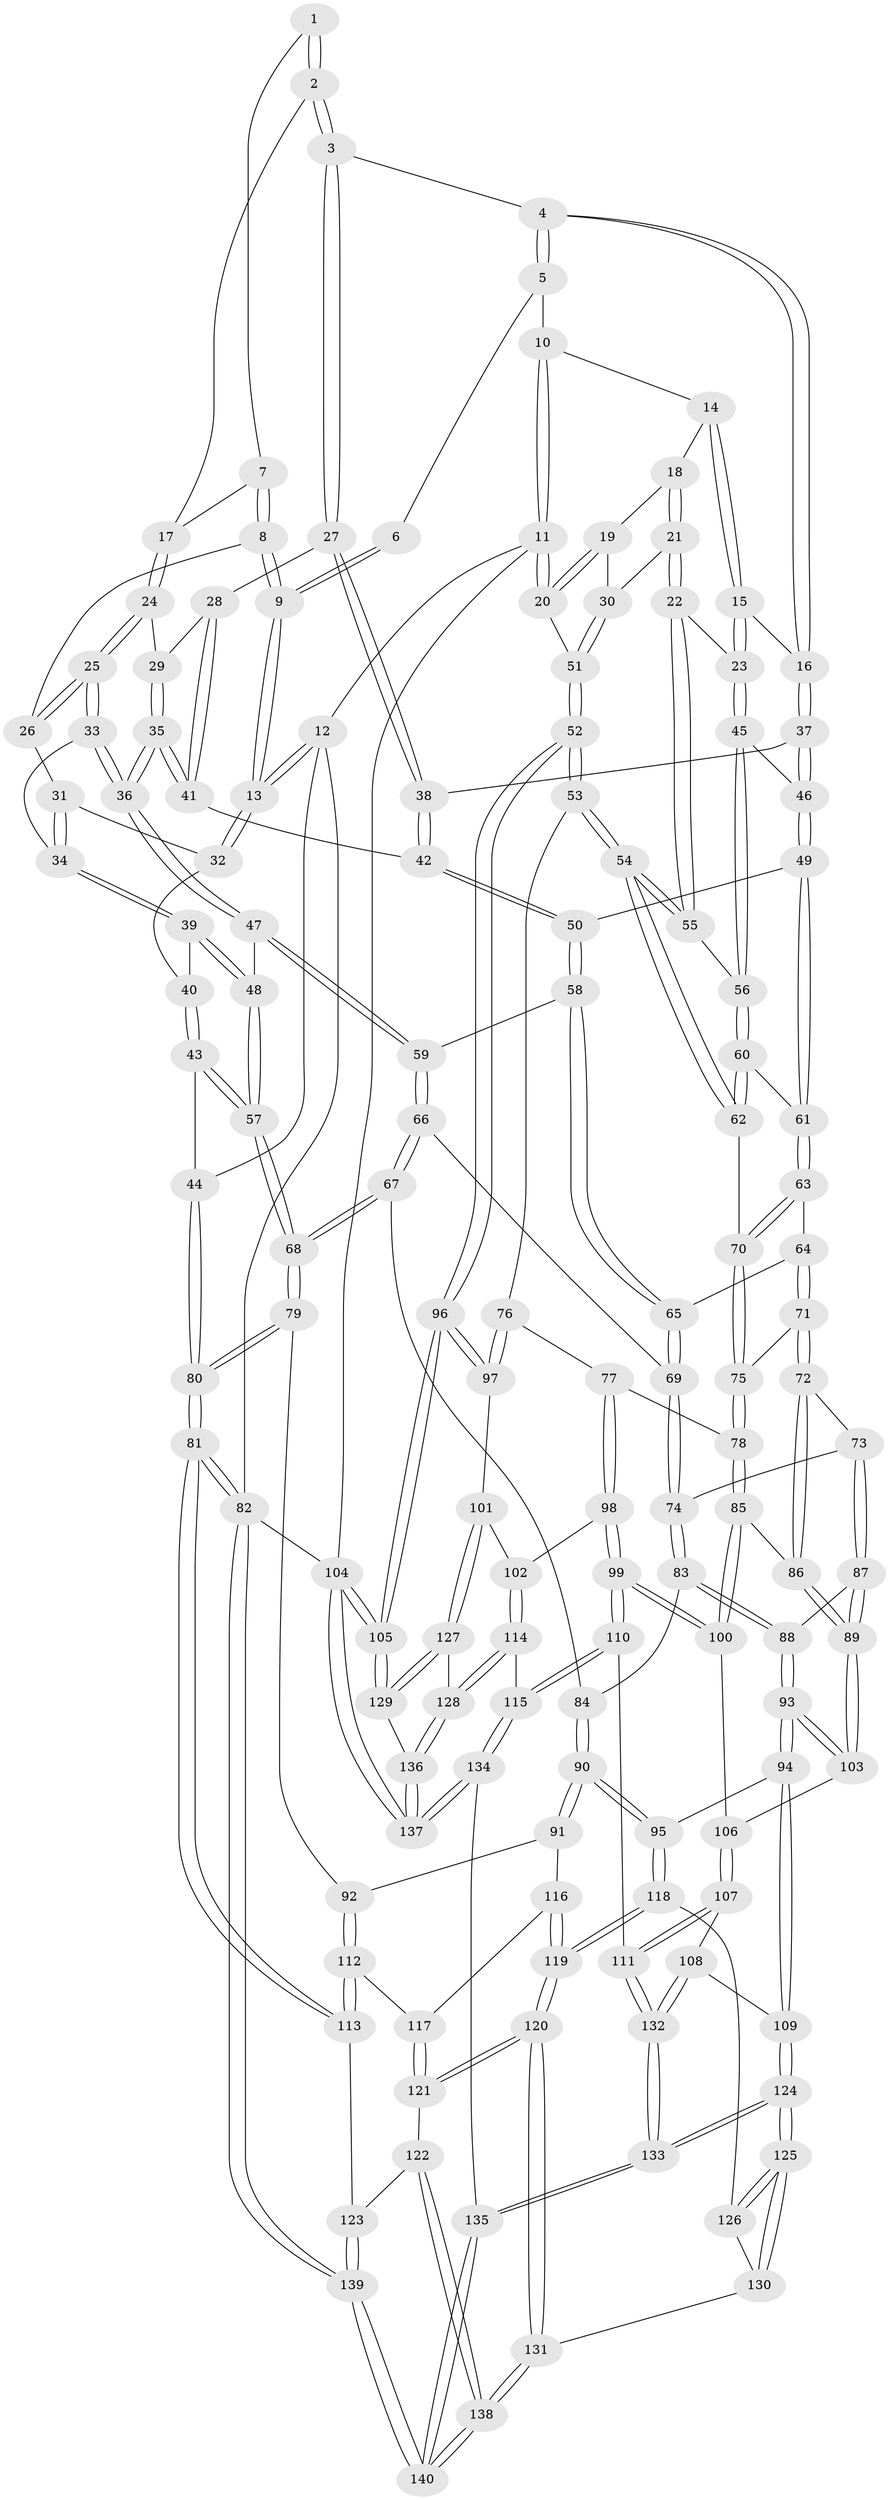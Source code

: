 // coarse degree distribution, {4: 0.6428571428571429, 5: 0.10714285714285714, 3: 0.25}
// Generated by graph-tools (version 1.1) at 2025/38/03/04/25 23:38:22]
// undirected, 140 vertices, 347 edges
graph export_dot {
  node [color=gray90,style=filled];
  1 [pos="+0.3679186942467032+0.04771920364164991"];
  2 [pos="+0.3887670051791187+0.09045761884879544"];
  3 [pos="+0.4967674283079125+0.12179413583768238"];
  4 [pos="+0.5887108139470327+0.07106443672483327"];
  5 [pos="+0.6729694870331874+0"];
  6 [pos="+0.32981648371174477+0"];
  7 [pos="+0.17862742731791922+0.0320908994049266"];
  8 [pos="+0.13496751388142803+0.01718845913015768"];
  9 [pos="+0+0"];
  10 [pos="+0.6735485211895306+0"];
  11 [pos="+1+0"];
  12 [pos="+0+0"];
  13 [pos="+0+0"];
  14 [pos="+0.8279691001220344+0.09852249582238153"];
  15 [pos="+0.6975145632649397+0.21064214713412266"];
  16 [pos="+0.6651887371748471+0.1906993975216858"];
  17 [pos="+0.34034666110179984+0.11850198372552857"];
  18 [pos="+0.8405184038357275+0.1073477212257416"];
  19 [pos="+0.9293698839161529+0.11335102662109495"];
  20 [pos="+1+0"];
  21 [pos="+0.8299512109903842+0.25855966731455066"];
  22 [pos="+0.8016317516816892+0.2635801052380448"];
  23 [pos="+0.7304082967084972+0.2452629062315439"];
  24 [pos="+0.30336555704705304+0.1787133795614793"];
  25 [pos="+0.24393480098920406+0.18766466827353404"];
  26 [pos="+0.1603377575622676+0.08223186407759646"];
  27 [pos="+0.4800664665147754+0.16503717833950138"];
  28 [pos="+0.4551723883566969+0.19301968184057539"];
  29 [pos="+0.32616326114923583+0.2049627206659727"];
  30 [pos="+0.8764457138964211+0.2655231654498137"];
  31 [pos="+0.1319607462915539+0.21058834853063407"];
  32 [pos="+0.054225383399119885+0.22032836581921708"];
  33 [pos="+0.22401467480550524+0.24430529068274923"];
  34 [pos="+0.178207396107289+0.28101030622109835"];
  35 [pos="+0.3499147163184797+0.29722490451408295"];
  36 [pos="+0.33825362593072167+0.31614954043798865"];
  37 [pos="+0.5791437352851703+0.30466465602291415"];
  38 [pos="+0.5182340922414937+0.2663214546093342"];
  39 [pos="+0.174856280628092+0.28857750516070974"];
  40 [pos="+0.060540485778212624+0.2720839428780651"];
  41 [pos="+0.4205638036776811+0.263415084863008"];
  42 [pos="+0.471643939912316+0.3241745684619387"];
  43 [pos="+0.03312690803157311+0.3133507437855604"];
  44 [pos="+0+0.29834566876706353"];
  45 [pos="+0.6846219480198388+0.36826604565058507"];
  46 [pos="+0.5776303371226346+0.3254661631704673"];
  47 [pos="+0.33204020195948075+0.3743448904943755"];
  48 [pos="+0.1800524762889933+0.3871394018958586"];
  49 [pos="+0.5389011442108944+0.37885590270369335"];
  50 [pos="+0.48087570791340356+0.37028499638453943"];
  51 [pos="+1+0.4220060540296887"];
  52 [pos="+1+0.5386023513973334"];
  53 [pos="+0.9112680032252513+0.5193446931635102"];
  54 [pos="+0.8416349153051675+0.4906622930957983"];
  55 [pos="+0.7951460899554343+0.38554492973954024"];
  56 [pos="+0.6849043482063386+0.37017359683589185"];
  57 [pos="+0.11815778531072445+0.4619164800203664"];
  58 [pos="+0.41660226836652015+0.41059059052564906"];
  59 [pos="+0.35276883013692983+0.39919647797873237"];
  60 [pos="+0.6791988304057998+0.39978119608457163"];
  61 [pos="+0.5771469615942205+0.44758854687905614"];
  62 [pos="+0.7413781680829837+0.4918742124128261"];
  63 [pos="+0.5767690772831641+0.4505097318828261"];
  64 [pos="+0.5688425129476972+0.4803103002915971"];
  65 [pos="+0.4364223629382358+0.4514529270615505"];
  66 [pos="+0.31079149516511256+0.5338412095351766"];
  67 [pos="+0.29183239326597005+0.5591970917790756"];
  68 [pos="+0.09459280121322278+0.5358221092476989"];
  69 [pos="+0.44278842834676635+0.517990000526172"];
  70 [pos="+0.7337551469922202+0.4978811093070194"];
  71 [pos="+0.5689330889468733+0.49861790954513374"];
  72 [pos="+0.5087709992728159+0.566774681075534"];
  73 [pos="+0.4892426791650485+0.5690657298108818"];
  74 [pos="+0.4810956643185974+0.5667414272176972"];
  75 [pos="+0.671576013910332+0.5608255745516774"];
  76 [pos="+0.7488212319445163+0.6435732647136453"];
  77 [pos="+0.7479088725838607+0.6436286063930019"];
  78 [pos="+0.6714064107332173+0.5673766518085374"];
  79 [pos="+0.08416789641900262+0.5446374869873332"];
  80 [pos="+0+0.5498030808809459"];
  81 [pos="+0+0.954518183673276"];
  82 [pos="+0+1"];
  83 [pos="+0.4005603575563204+0.6074980678561557"];
  84 [pos="+0.31392043308888545+0.5932828562438118"];
  85 [pos="+0.6072284101274353+0.6553639303801894"];
  86 [pos="+0.5633225575851666+0.6296872325647216"];
  87 [pos="+0.47915897949925906+0.6248020023779826"];
  88 [pos="+0.4201855157140436+0.6741107925838702"];
  89 [pos="+0.4870016431693099+0.6944167014704477"];
  90 [pos="+0.31128452382197186+0.7207599212670915"];
  91 [pos="+0.2587202822910459+0.7292914946828952"];
  92 [pos="+0.11880539903528636+0.6660599197248691"];
  93 [pos="+0.42085159944355305+0.7412177044083873"];
  94 [pos="+0.41436111506966544+0.7484260809639606"];
  95 [pos="+0.3534857654160967+0.7539953603352597"];
  96 [pos="+1+0.5981754459404234"];
  97 [pos="+0.8187953867947685+0.7237789084765028"];
  98 [pos="+0.6828156196777148+0.720196095697727"];
  99 [pos="+0.6294908322753408+0.7119756213547344"];
  100 [pos="+0.6165568945513016+0.6947816599395148"];
  101 [pos="+0.7795430175514527+0.781173590770655"];
  102 [pos="+0.684816226514028+0.7223339463402364"];
  103 [pos="+0.4804052556325229+0.7150428023490671"];
  104 [pos="+1+1"];
  105 [pos="+1+0.8480313945394131"];
  106 [pos="+0.5083627360128212+0.7228154683284298"];
  107 [pos="+0.5625392498971807+0.8204078639732545"];
  108 [pos="+0.48102447827658035+0.8127844066784207"];
  109 [pos="+0.45058415539945673+0.8026845606809883"];
  110 [pos="+0.5831513473388201+0.8279086666659567"];
  111 [pos="+0.5765702537986863+0.8267341558592162"];
  112 [pos="+0.10232580606486681+0.7353367055956719"];
  113 [pos="+0.06505735710637361+0.8172481196330129"];
  114 [pos="+0.6795914633574524+0.8597138295002249"];
  115 [pos="+0.5971977077476393+0.8476625849568644"];
  116 [pos="+0.2514771702745144+0.7433785012809275"];
  117 [pos="+0.19409674663878848+0.7883291717118263"];
  118 [pos="+0.34469043749113476+0.784233688023651"];
  119 [pos="+0.22976391183037076+0.8614614036966344"];
  120 [pos="+0.2213089415629745+0.8743470828357458"];
  121 [pos="+0.20037109427942743+0.871706815682752"];
  122 [pos="+0.17641023119047974+0.875082027153517"];
  123 [pos="+0.1348202948110273+0.8717148796575608"];
  124 [pos="+0.3945533457548968+1"];
  125 [pos="+0.36442011146757397+0.9831512285008162"];
  126 [pos="+0.3447370432881233+0.7851206536555941"];
  127 [pos="+0.7857477285796529+0.8319875566634694"];
  128 [pos="+0.7334578582271228+0.8842097234923318"];
  129 [pos="+0.9550781085537063+0.8742349092731507"];
  130 [pos="+0.26173181913378485+0.905372373840369"];
  131 [pos="+0.23307171597896809+0.8860699382655611"];
  132 [pos="+0.4925414891943615+0.88954884151381"];
  133 [pos="+0.3981862034506499+1"];
  134 [pos="+0.5166979308018599+1"];
  135 [pos="+0.4331539950081446+1"];
  136 [pos="+0.7356969023740701+1"];
  137 [pos="+0.6724778141166374+1"];
  138 [pos="+0.18136467117897637+1"];
  139 [pos="+0+1"];
  140 [pos="+0.14100941106346532+1"];
  1 -- 2;
  1 -- 2;
  1 -- 7;
  2 -- 3;
  2 -- 3;
  2 -- 17;
  3 -- 4;
  3 -- 27;
  3 -- 27;
  4 -- 5;
  4 -- 5;
  4 -- 16;
  4 -- 16;
  5 -- 6;
  5 -- 10;
  6 -- 9;
  6 -- 9;
  7 -- 8;
  7 -- 8;
  7 -- 17;
  8 -- 9;
  8 -- 9;
  8 -- 26;
  9 -- 13;
  9 -- 13;
  10 -- 11;
  10 -- 11;
  10 -- 14;
  11 -- 12;
  11 -- 20;
  11 -- 20;
  11 -- 104;
  12 -- 13;
  12 -- 13;
  12 -- 44;
  12 -- 82;
  13 -- 32;
  13 -- 32;
  14 -- 15;
  14 -- 15;
  14 -- 18;
  15 -- 16;
  15 -- 23;
  15 -- 23;
  16 -- 37;
  16 -- 37;
  17 -- 24;
  17 -- 24;
  18 -- 19;
  18 -- 21;
  18 -- 21;
  19 -- 20;
  19 -- 20;
  19 -- 30;
  20 -- 51;
  21 -- 22;
  21 -- 22;
  21 -- 30;
  22 -- 23;
  22 -- 55;
  22 -- 55;
  23 -- 45;
  23 -- 45;
  24 -- 25;
  24 -- 25;
  24 -- 29;
  25 -- 26;
  25 -- 26;
  25 -- 33;
  25 -- 33;
  26 -- 31;
  27 -- 28;
  27 -- 38;
  27 -- 38;
  28 -- 29;
  28 -- 41;
  28 -- 41;
  29 -- 35;
  29 -- 35;
  30 -- 51;
  30 -- 51;
  31 -- 32;
  31 -- 34;
  31 -- 34;
  32 -- 40;
  33 -- 34;
  33 -- 36;
  33 -- 36;
  34 -- 39;
  34 -- 39;
  35 -- 36;
  35 -- 36;
  35 -- 41;
  35 -- 41;
  36 -- 47;
  36 -- 47;
  37 -- 38;
  37 -- 46;
  37 -- 46;
  38 -- 42;
  38 -- 42;
  39 -- 40;
  39 -- 48;
  39 -- 48;
  40 -- 43;
  40 -- 43;
  41 -- 42;
  42 -- 50;
  42 -- 50;
  43 -- 44;
  43 -- 57;
  43 -- 57;
  44 -- 80;
  44 -- 80;
  45 -- 46;
  45 -- 56;
  45 -- 56;
  46 -- 49;
  46 -- 49;
  47 -- 48;
  47 -- 59;
  47 -- 59;
  48 -- 57;
  48 -- 57;
  49 -- 50;
  49 -- 61;
  49 -- 61;
  50 -- 58;
  50 -- 58;
  51 -- 52;
  51 -- 52;
  52 -- 53;
  52 -- 53;
  52 -- 96;
  52 -- 96;
  53 -- 54;
  53 -- 54;
  53 -- 76;
  54 -- 55;
  54 -- 55;
  54 -- 62;
  54 -- 62;
  55 -- 56;
  56 -- 60;
  56 -- 60;
  57 -- 68;
  57 -- 68;
  58 -- 59;
  58 -- 65;
  58 -- 65;
  59 -- 66;
  59 -- 66;
  60 -- 61;
  60 -- 62;
  60 -- 62;
  61 -- 63;
  61 -- 63;
  62 -- 70;
  63 -- 64;
  63 -- 70;
  63 -- 70;
  64 -- 65;
  64 -- 71;
  64 -- 71;
  65 -- 69;
  65 -- 69;
  66 -- 67;
  66 -- 67;
  66 -- 69;
  67 -- 68;
  67 -- 68;
  67 -- 84;
  68 -- 79;
  68 -- 79;
  69 -- 74;
  69 -- 74;
  70 -- 75;
  70 -- 75;
  71 -- 72;
  71 -- 72;
  71 -- 75;
  72 -- 73;
  72 -- 86;
  72 -- 86;
  73 -- 74;
  73 -- 87;
  73 -- 87;
  74 -- 83;
  74 -- 83;
  75 -- 78;
  75 -- 78;
  76 -- 77;
  76 -- 97;
  76 -- 97;
  77 -- 78;
  77 -- 98;
  77 -- 98;
  78 -- 85;
  78 -- 85;
  79 -- 80;
  79 -- 80;
  79 -- 92;
  80 -- 81;
  80 -- 81;
  81 -- 82;
  81 -- 82;
  81 -- 113;
  81 -- 113;
  82 -- 139;
  82 -- 139;
  82 -- 104;
  83 -- 84;
  83 -- 88;
  83 -- 88;
  84 -- 90;
  84 -- 90;
  85 -- 86;
  85 -- 100;
  85 -- 100;
  86 -- 89;
  86 -- 89;
  87 -- 88;
  87 -- 89;
  87 -- 89;
  88 -- 93;
  88 -- 93;
  89 -- 103;
  89 -- 103;
  90 -- 91;
  90 -- 91;
  90 -- 95;
  90 -- 95;
  91 -- 92;
  91 -- 116;
  92 -- 112;
  92 -- 112;
  93 -- 94;
  93 -- 94;
  93 -- 103;
  93 -- 103;
  94 -- 95;
  94 -- 109;
  94 -- 109;
  95 -- 118;
  95 -- 118;
  96 -- 97;
  96 -- 97;
  96 -- 105;
  96 -- 105;
  97 -- 101;
  98 -- 99;
  98 -- 99;
  98 -- 102;
  99 -- 100;
  99 -- 100;
  99 -- 110;
  99 -- 110;
  100 -- 106;
  101 -- 102;
  101 -- 127;
  101 -- 127;
  102 -- 114;
  102 -- 114;
  103 -- 106;
  104 -- 105;
  104 -- 105;
  104 -- 137;
  104 -- 137;
  105 -- 129;
  105 -- 129;
  106 -- 107;
  106 -- 107;
  107 -- 108;
  107 -- 111;
  107 -- 111;
  108 -- 109;
  108 -- 132;
  108 -- 132;
  109 -- 124;
  109 -- 124;
  110 -- 111;
  110 -- 115;
  110 -- 115;
  111 -- 132;
  111 -- 132;
  112 -- 113;
  112 -- 113;
  112 -- 117;
  113 -- 123;
  114 -- 115;
  114 -- 128;
  114 -- 128;
  115 -- 134;
  115 -- 134;
  116 -- 117;
  116 -- 119;
  116 -- 119;
  117 -- 121;
  117 -- 121;
  118 -- 119;
  118 -- 119;
  118 -- 126;
  119 -- 120;
  119 -- 120;
  120 -- 121;
  120 -- 121;
  120 -- 131;
  120 -- 131;
  121 -- 122;
  122 -- 123;
  122 -- 138;
  122 -- 138;
  123 -- 139;
  123 -- 139;
  124 -- 125;
  124 -- 125;
  124 -- 133;
  124 -- 133;
  125 -- 126;
  125 -- 126;
  125 -- 130;
  125 -- 130;
  126 -- 130;
  127 -- 128;
  127 -- 129;
  127 -- 129;
  128 -- 136;
  128 -- 136;
  129 -- 136;
  130 -- 131;
  131 -- 138;
  131 -- 138;
  132 -- 133;
  132 -- 133;
  133 -- 135;
  133 -- 135;
  134 -- 135;
  134 -- 137;
  134 -- 137;
  135 -- 140;
  135 -- 140;
  136 -- 137;
  136 -- 137;
  138 -- 140;
  138 -- 140;
  139 -- 140;
  139 -- 140;
}
